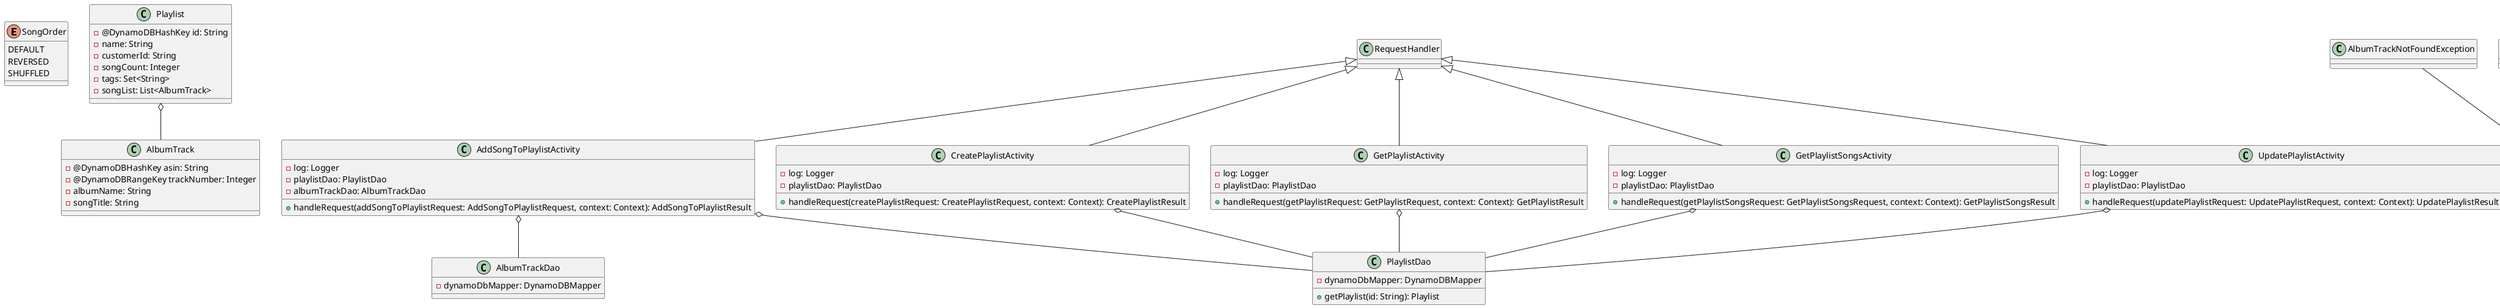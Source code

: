 PARTICIPANTS: use this file for creating the class diagram in mastery task 01

@startuml
enum SongOrder {
    DEFAULT
    REVERSED
    SHUFFLED
}

class Playlist {
    -@DynamoDBHashKey id: String
    -name: String
    -customerId: String
    -songCount: Integer
    -tags: Set<String>
    -songList: List<AlbumTrack>
}

class AlbumTrack {
    -@DynamoDBHashKey asin: String
    -@DynamoDBRangeKey trackNumber: Integer
    -albumName: String
    -songTitle: String
}

class AlbumTrackDao {
    -dynamoDbMapper: DynamoDBMapper

}

class PlaylistDao {
    -dynamoDbMapper: DynamoDBMapper

    +getPlaylist(id: String): Playlist
}

class AddSongToPlaylistActivity {
    -log: Logger
    -playlistDao: PlaylistDao
    -albumTrackDao: AlbumTrackDao
    +handleRequest(addSongToPlaylistRequest: AddSongToPlaylistRequest, context: Context): AddSongToPlaylistResult
}

class CreatePlaylistActivity {
    -log: Logger
    - playlistDao: PlaylistDao
    +handleRequest(createPlaylistRequest: CreatePlaylistRequest, context: Context): CreatePlaylistResult
}

class GetPlaylistActivity {
    -log: Logger
    -playlistDao: PlaylistDao
    +handleRequest(getPlaylistRequest: GetPlaylistRequest, context: Context): GetPlaylistResult

}

class GetPlaylistSongsActivity {
    -log: Logger
    -playlistDao: PlaylistDao
    +handleRequest(getPlaylistSongsRequest: GetPlaylistSongsRequest, context: Context): GetPlaylistSongsResult
}

class UpdatePlaylistActivity {
    -log: Logger
    -playlistDao: PlaylistDao
    +handleRequest(updatePlaylistRequest: UpdatePlaylistRequest, context: Context): UpdatePlaylistResult
}

class AlbumTrackNotFoundException {
}

class InvalidAttributeValueException {
}

class PlaylistNotFoundException {
}

RequestHandler <|-- AddSongToPlaylistActivity
RequestHandler <|-- CreatePlaylistActivity
RequestHandler <|-- GetPlaylistActivity
RequestHandler <|-- GetPlaylistSongsActivity
RequestHandler <|-- UpdatePlaylistActivity


AddSongToPlaylistActivity o-- AlbumTrackDao
AddSongToPlaylistActivity o-- PlaylistDao
CreatePlaylistActivity o-- PlaylistDao
GetPlaylistActivity o-- PlaylistDao
GetPlaylistSongsActivity o-- PlaylistDao
UpdatePlaylistActivity o-- PlaylistDao

AlbumTrackNotFoundException --|> RuntimeException
InvalidAttributeValueException --|> RuntimeException
PlaylistNotFoundException --|> RuntimeException

Playlist o-- AlbumTrack
@enduml